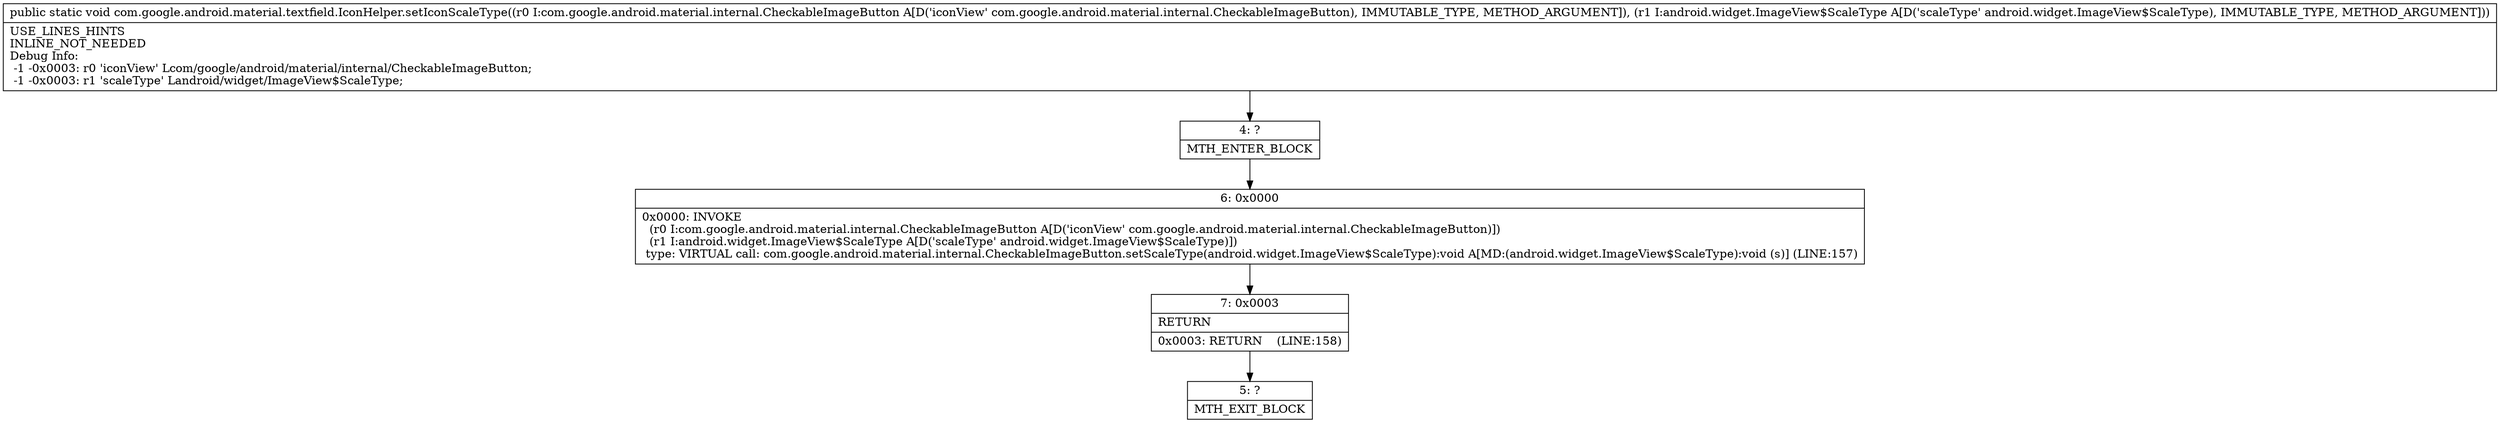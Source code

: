 digraph "CFG forcom.google.android.material.textfield.IconHelper.setIconScaleType(Lcom\/google\/android\/material\/internal\/CheckableImageButton;Landroid\/widget\/ImageView$ScaleType;)V" {
Node_4 [shape=record,label="{4\:\ ?|MTH_ENTER_BLOCK\l}"];
Node_6 [shape=record,label="{6\:\ 0x0000|0x0000: INVOKE  \l  (r0 I:com.google.android.material.internal.CheckableImageButton A[D('iconView' com.google.android.material.internal.CheckableImageButton)])\l  (r1 I:android.widget.ImageView$ScaleType A[D('scaleType' android.widget.ImageView$ScaleType)])\l type: VIRTUAL call: com.google.android.material.internal.CheckableImageButton.setScaleType(android.widget.ImageView$ScaleType):void A[MD:(android.widget.ImageView$ScaleType):void (s)] (LINE:157)\l}"];
Node_7 [shape=record,label="{7\:\ 0x0003|RETURN\l|0x0003: RETURN    (LINE:158)\l}"];
Node_5 [shape=record,label="{5\:\ ?|MTH_EXIT_BLOCK\l}"];
MethodNode[shape=record,label="{public static void com.google.android.material.textfield.IconHelper.setIconScaleType((r0 I:com.google.android.material.internal.CheckableImageButton A[D('iconView' com.google.android.material.internal.CheckableImageButton), IMMUTABLE_TYPE, METHOD_ARGUMENT]), (r1 I:android.widget.ImageView$ScaleType A[D('scaleType' android.widget.ImageView$ScaleType), IMMUTABLE_TYPE, METHOD_ARGUMENT]))  | USE_LINES_HINTS\lINLINE_NOT_NEEDED\lDebug Info:\l  \-1 \-0x0003: r0 'iconView' Lcom\/google\/android\/material\/internal\/CheckableImageButton;\l  \-1 \-0x0003: r1 'scaleType' Landroid\/widget\/ImageView$ScaleType;\l}"];
MethodNode -> Node_4;Node_4 -> Node_6;
Node_6 -> Node_7;
Node_7 -> Node_5;
}

